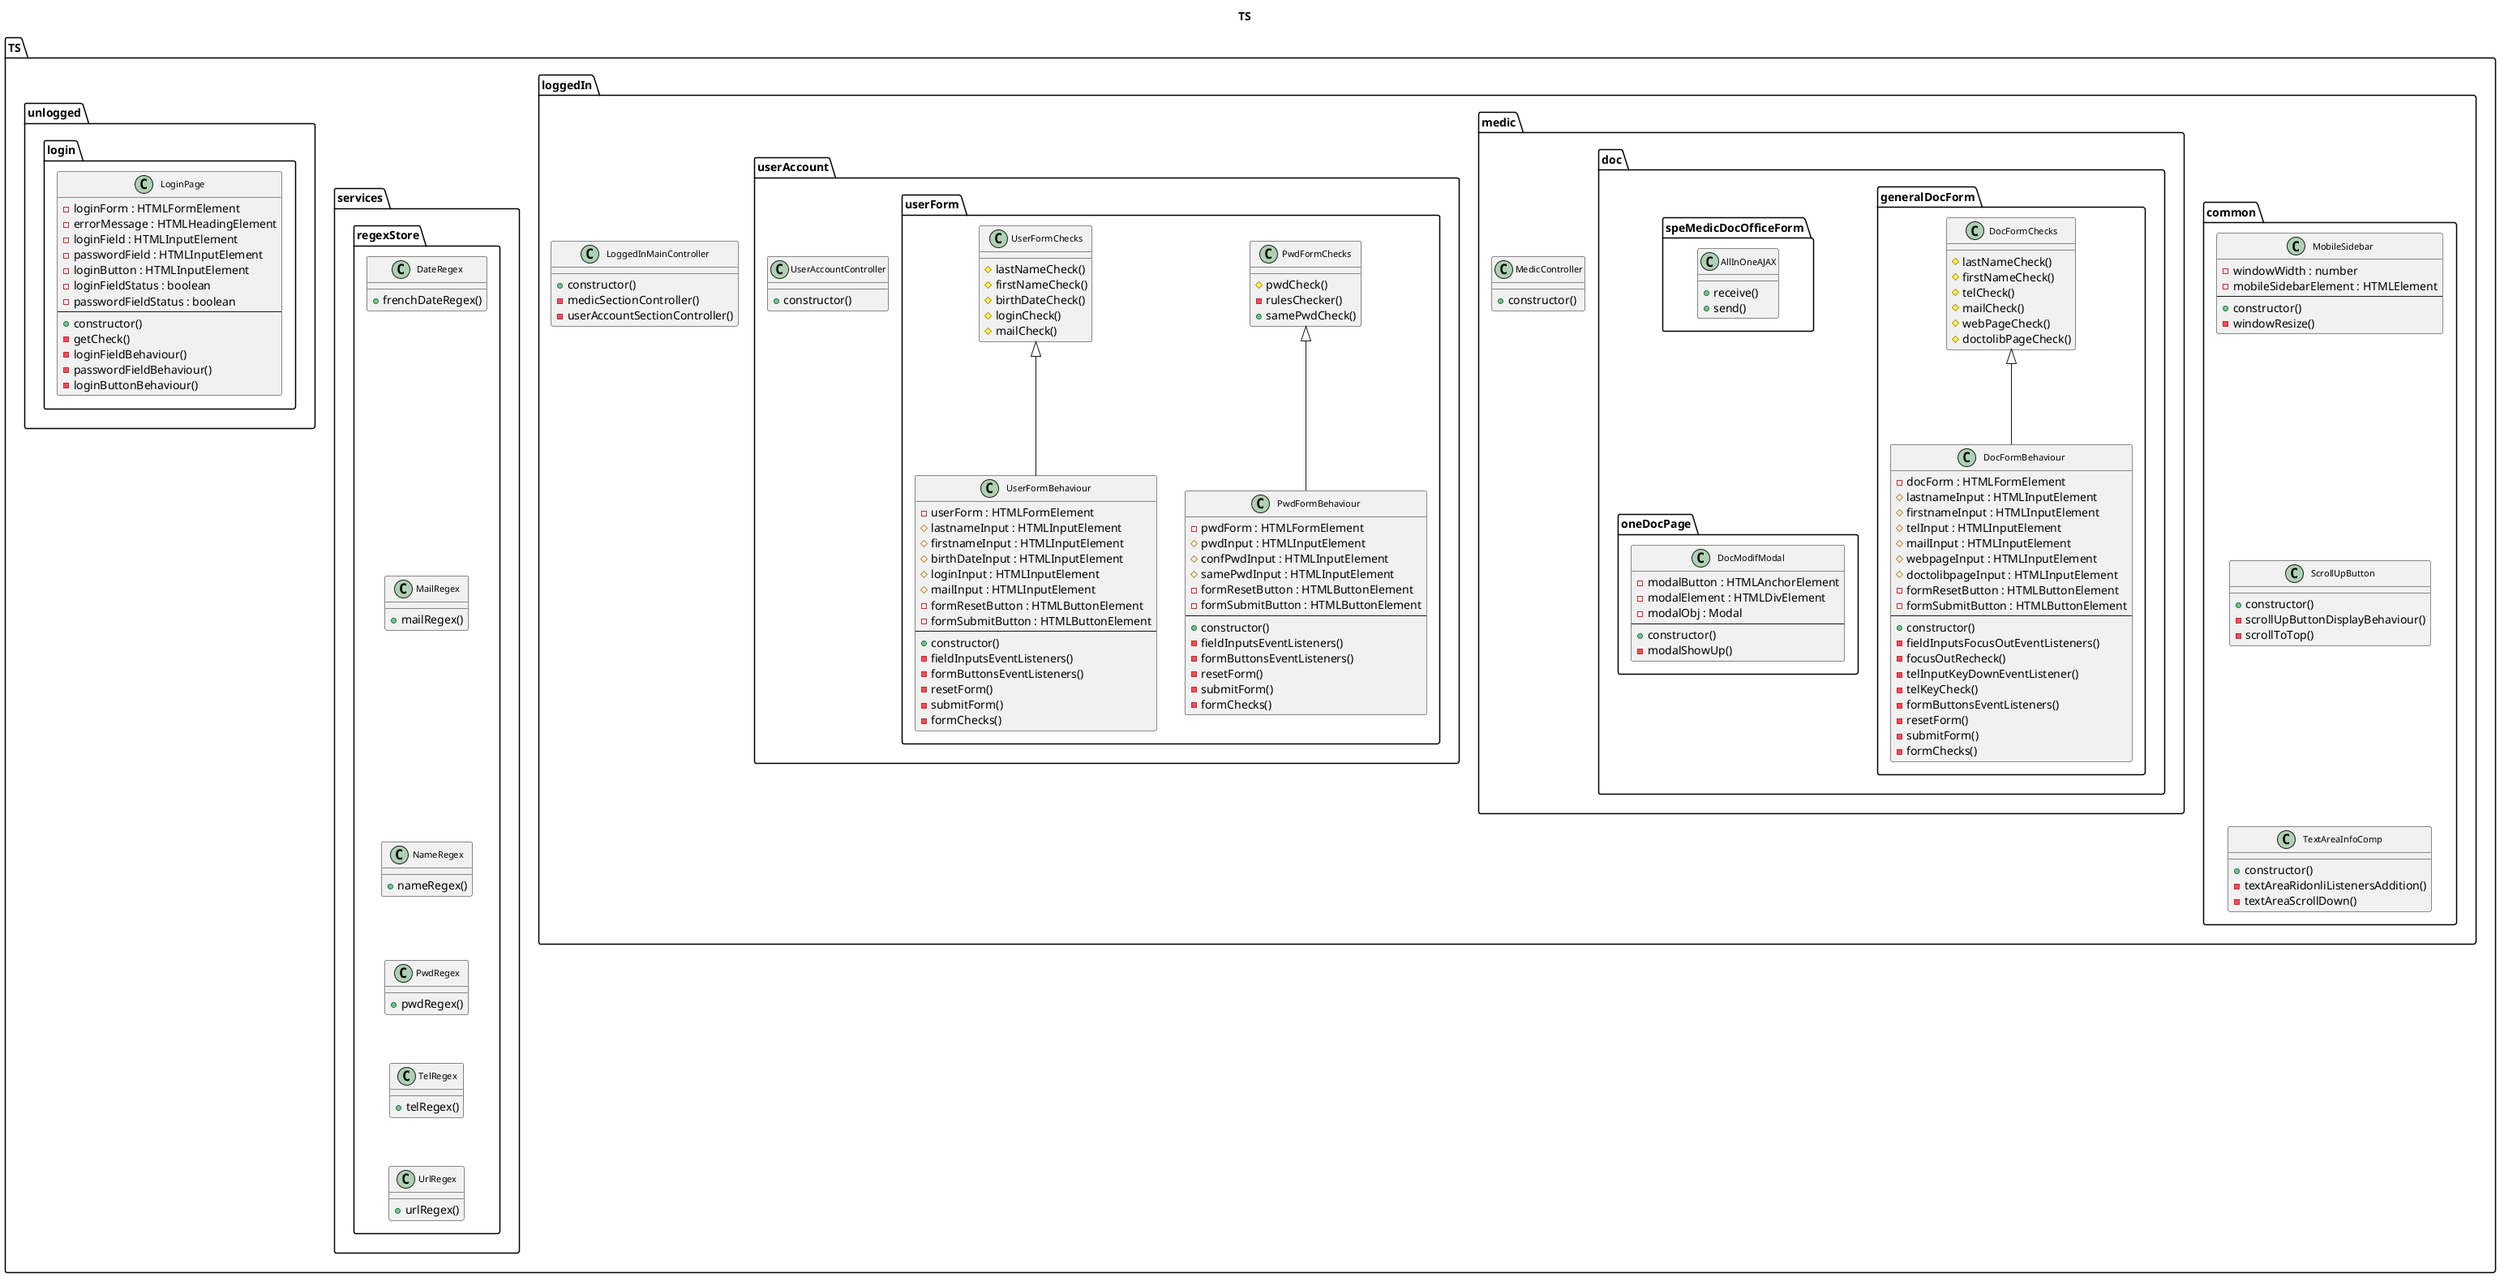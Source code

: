 @startuml
title <b>TS</b>

skinparam ClassFontSize 11
skinparam ClassFontName Verdana



package TS {
    package loggedIn {
        class LoggedInMainController {
            + constructor()
            - medicSectionController()
            - userAccountSectionController()
        }

        package common {
            class MobileSidebar {
                - windowWidth : number
                - mobileSidebarElement : HTMLElement
                --
                + constructor()
                - windowResize()
            }

            class ScrollUpButton {
                + constructor()
                - scrollUpButtonDisplayBehaviour()
                - scrollToTop()
            }

            class TextAreaInfoComp {
                + constructor()
                - textAreaRidonliListenersAddition()
                - textAreaScrollDown()
            }
        }

        package medic {
            class MedicController {
                + constructor()
            }

            package doc {
                package generalDocForm {
                    class DocFormChecks {
                        # lastNameCheck()
                        # firstNameCheck()
                        # telCheck()
                        # mailCheck()
                        # webPageCheck()
                        # doctolibPageCheck()
                    }

                    class DocFormBehaviour extends DocFormChecks {
                        - docForm : HTMLFormElement
                        # lastnameInput : HTMLInputElement
                        # firstnameInput : HTMLInputElement
                        # telInput : HTMLInputElement
                        # mailInput : HTMLInputElement
                        # webpageInput : HTMLInputElement
                        # doctolibpageInput : HTMLInputElement
                        - formResetButton : HTMLButtonElement
                        - formSubmitButton : HTMLButtonElement
                        --
                        + constructor()
                        - fieldInputsFocusOutEventListeners()
                        - focusOutRecheck()
                        - telInputKeyDownEventListener()
                        - telKeyCheck()
                        - formButtonsEventListeners()
                        - resetForm()
                        - submitForm()
                        - formChecks()
                    }

                }

                package oneDocPage {
                    class DocModifModal {
                        - modalButton : HTMLAnchorElement
                        - modalElement : HTMLDivElement
                        - modalObj : Modal
                        --
                        + constructor()
                        - modalShowUp()
                    }
                }

                package speMedicDocOfficeForm {
                    class AllInOneAJAX {
                        + receive()
                        + send()
                    }

                }
            }

        }

        package userAccount {
            class UserAccountController {
                + constructor()
            }

            package userForm {
                class PwdFormBehaviour extends PwdFormChecks {
                    - pwdForm : HTMLFormElement
                    # pwdInput : HTMLInputElement
                    # confPwdInput : HTMLInputElement
                    # samePwdInput : HTMLInputElement
                    - formResetButton : HTMLButtonElement
                    - formSubmitButton : HTMLButtonElement
                    --
                    + constructor()
                    - fieldInputsEventListeners()
                    - formButtonsEventListeners()
                    - resetForm()
                    - submitForm()
                    - formChecks()
                }

                class PwdFormChecks {
                    # pwdCheck()
                    - rulesChecker()
                    + samePwdCheck()
                }

                class UserFormBehaviour extends UserFormChecks {
                    - userForm : HTMLFormElement
                    # lastnameInput : HTMLInputElement
                    # firstnameInput : HTMLInputElement
                    # birthDateInput : HTMLInputElement
                    # loginInput : HTMLInputElement
                    # mailInput : HTMLInputElement
                    - formResetButton : HTMLButtonElement
                    - formSubmitButton : HTMLButtonElement
                    --
                    + constructor()
                    - fieldInputsEventListeners()
                    - formButtonsEventListeners()
                    - resetForm()
                    - submitForm()
                    - formChecks()
                }

                class UserFormChecks {
                    # lastNameCheck()
                    # firstNameCheck()
                    # birthDateCheck()
                    # loginCheck()
                    # mailCheck()
                }
            }
        }

    }

    package services {
        package regexStore {
            class DateRegex {
                + frenchDateRegex()
            }

            class MailRegex {
                + mailRegex()
            }

            class NameRegex {
                + nameRegex()
            }

            class PwdRegex {
                + pwdRegex()
            }

            class TelRegex {
                + telRegex()
            }

            class UrlRegex {
                + urlRegex()
            }
        }

    }

    package unlogged {
        package login {
            class LoginPage {
                - loginForm : HTMLFormElement
                - errorMessage : HTMLHeadingElement
                - loginField : HTMLInputElement
                - passwordField : HTMLInputElement
                - loginButton : HTMLInputElement
                - loginFieldStatus : boolean
                - passwordFieldStatus : boolean
                --
                + constructor()
                - getCheck()
                - loginFieldBehaviour()
                - passwordFieldBehaviour()
                - loginButtonBehaviour()
            }
        }
    }
}

DateRegex -[hidden]-> MailRegex
MailRegex -[hidden]-> NameRegex
NameRegex -[hidden]-> PwdRegex
PwdRegex -[hidden]-> TelRegex
TelRegex -[hidden]-> UrlRegex

AllInOneAJAX -[hidden]-> DocModifModal

MobileSidebar -[hidden]-> ScrollUpButton
ScrollUpButton -[hidden]-> TextAreaInfoComp


@enduml
